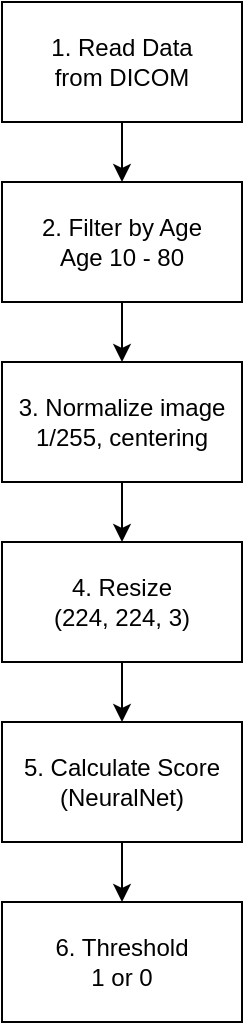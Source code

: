 <mxfile version="13.2.4" type="device"><diagram id="1RnO_OEpb7MVdW5Ht6yA" name="Page-1"><mxGraphModel dx="1106" dy="1003" grid="1" gridSize="10" guides="1" tooltips="1" connect="1" arrows="1" fold="1" page="1" pageScale="1" pageWidth="827" pageHeight="1169" math="0" shadow="0"><root><mxCell id="0"/><mxCell id="1" parent="0"/><mxCell id="DTwhec_52MppOev6cKlh-3" value="" style="edgeStyle=orthogonalEdgeStyle;rounded=0;orthogonalLoop=1;jettySize=auto;html=1;" edge="1" parent="1" source="DTwhec_52MppOev6cKlh-1" target="DTwhec_52MppOev6cKlh-2"><mxGeometry relative="1" as="geometry"/></mxCell><mxCell id="DTwhec_52MppOev6cKlh-1" value="1. Read Data&lt;br&gt;from DICOM" style="rounded=0;whiteSpace=wrap;html=1;" vertex="1" parent="1"><mxGeometry x="200" y="190" width="120" height="60" as="geometry"/></mxCell><mxCell id="DTwhec_52MppOev6cKlh-9" value="" style="edgeStyle=orthogonalEdgeStyle;rounded=0;orthogonalLoop=1;jettySize=auto;html=1;" edge="1" parent="1" source="DTwhec_52MppOev6cKlh-2" target="DTwhec_52MppOev6cKlh-4"><mxGeometry relative="1" as="geometry"/></mxCell><mxCell id="DTwhec_52MppOev6cKlh-2" value="2. Filter by Age&lt;br&gt;Age 10 - 80" style="rounded=0;whiteSpace=wrap;html=1;" vertex="1" parent="1"><mxGeometry x="200" y="280" width="120" height="60" as="geometry"/></mxCell><mxCell id="DTwhec_52MppOev6cKlh-10" value="" style="edgeStyle=orthogonalEdgeStyle;rounded=0;orthogonalLoop=1;jettySize=auto;html=1;" edge="1" parent="1" source="DTwhec_52MppOev6cKlh-4" target="DTwhec_52MppOev6cKlh-5"><mxGeometry relative="1" as="geometry"/></mxCell><mxCell id="DTwhec_52MppOev6cKlh-4" value="3. Normalize image&lt;br&gt;1/255, centering" style="rounded=0;whiteSpace=wrap;html=1;" vertex="1" parent="1"><mxGeometry x="200" y="370" width="120" height="60" as="geometry"/></mxCell><mxCell id="DTwhec_52MppOev6cKlh-11" value="" style="edgeStyle=orthogonalEdgeStyle;rounded=0;orthogonalLoop=1;jettySize=auto;html=1;" edge="1" parent="1" source="DTwhec_52MppOev6cKlh-5" target="DTwhec_52MppOev6cKlh-6"><mxGeometry relative="1" as="geometry"/></mxCell><mxCell id="DTwhec_52MppOev6cKlh-5" value="4. Resize&lt;br&gt;(224, 224, 3)" style="rounded=0;whiteSpace=wrap;html=1;" vertex="1" parent="1"><mxGeometry x="200" y="460" width="120" height="60" as="geometry"/></mxCell><mxCell id="DTwhec_52MppOev6cKlh-12" value="" style="edgeStyle=orthogonalEdgeStyle;rounded=0;orthogonalLoop=1;jettySize=auto;html=1;" edge="1" parent="1" source="DTwhec_52MppOev6cKlh-6" target="DTwhec_52MppOev6cKlh-7"><mxGeometry relative="1" as="geometry"/></mxCell><mxCell id="DTwhec_52MppOev6cKlh-6" value="5. Calculate Score&lt;br&gt;(NeuralNet)" style="rounded=0;whiteSpace=wrap;html=1;" vertex="1" parent="1"><mxGeometry x="200" y="550" width="120" height="60" as="geometry"/></mxCell><mxCell id="DTwhec_52MppOev6cKlh-7" value="6. Threshold&lt;br&gt;1 or 0" style="rounded=0;whiteSpace=wrap;html=1;" vertex="1" parent="1"><mxGeometry x="200" y="640" width="120" height="60" as="geometry"/></mxCell></root></mxGraphModel></diagram></mxfile>